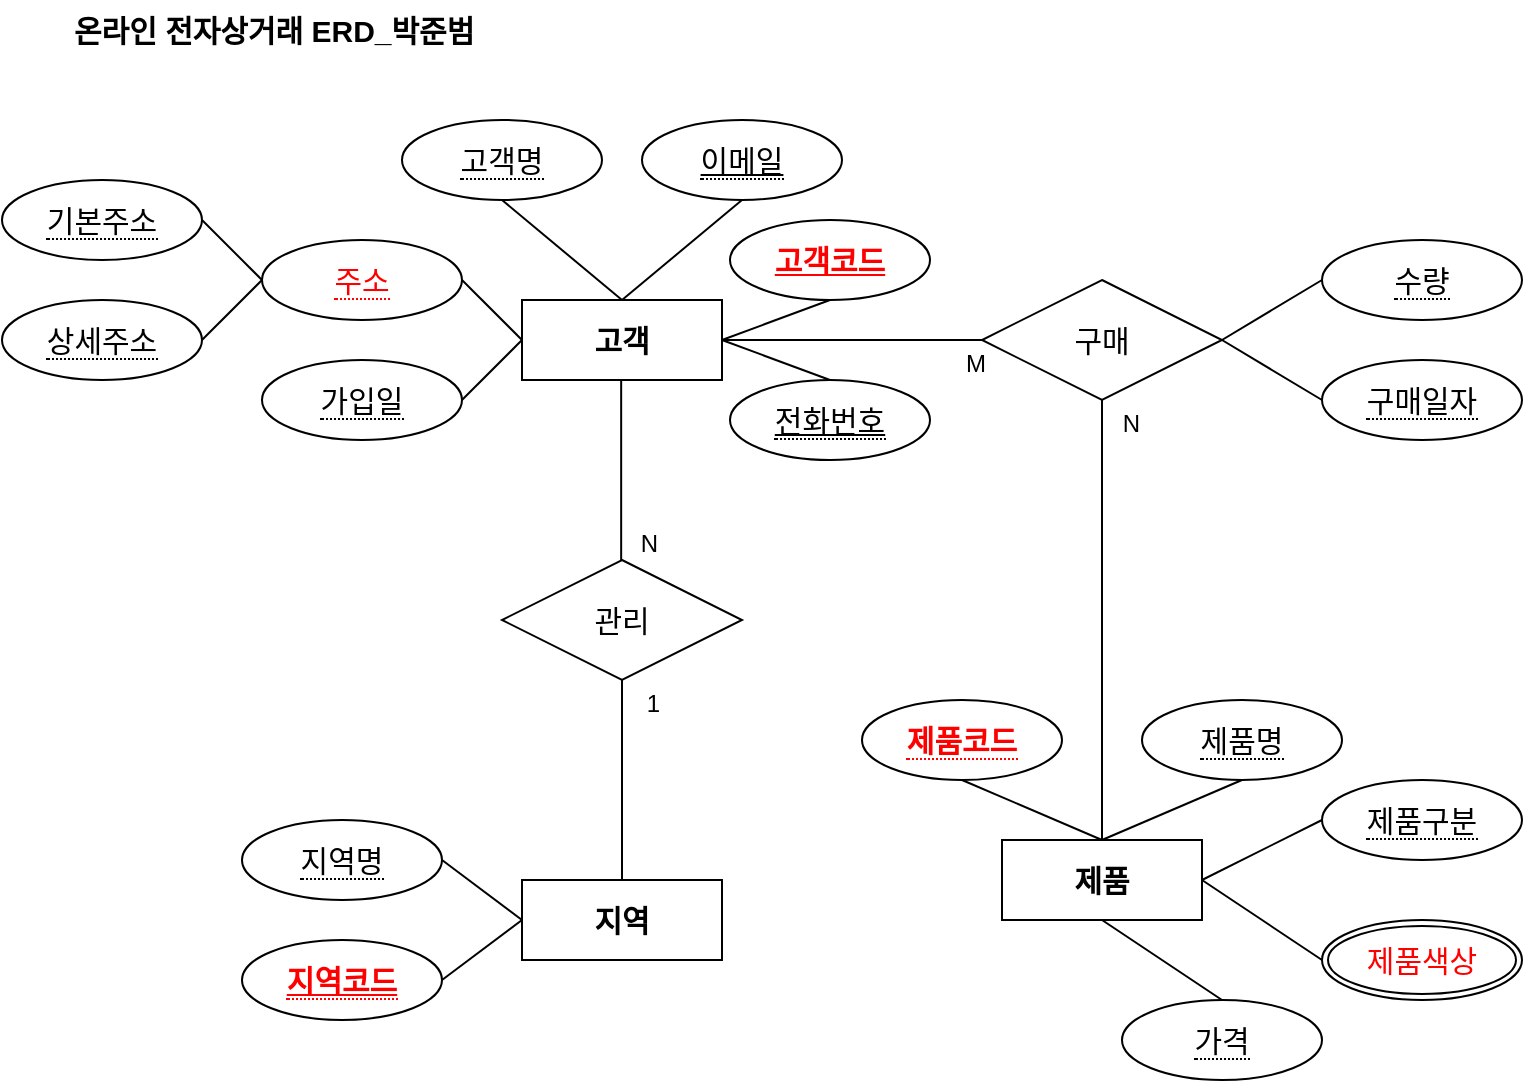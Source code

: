 <mxfile version="22.1.15" type="github">
  <diagram name="페이지-1" id="DEWDctHiFHOx_gTHMe10">
    <mxGraphModel dx="1195" dy="650" grid="0" gridSize="10" guides="1" tooltips="1" connect="1" arrows="1" fold="1" page="1" pageScale="1" pageWidth="827" pageHeight="1169" math="0" shadow="0">
      <root>
        <mxCell id="0" />
        <mxCell id="1" parent="0" />
        <mxCell id="I4Wp9UXoAShZS9qzrufF-14" value="지역" style="whiteSpace=wrap;html=1;align=center;fontSize=15;fontStyle=1" vertex="1" parent="1">
          <mxGeometry x="260" y="520" width="100" height="40" as="geometry" />
        </mxCell>
        <mxCell id="I4Wp9UXoAShZS9qzrufF-16" value="고객" style="whiteSpace=wrap;html=1;align=center;fontSize=15;fontStyle=1" vertex="1" parent="1">
          <mxGeometry x="260" y="230" width="100" height="40" as="geometry" />
        </mxCell>
        <mxCell id="I4Wp9UXoAShZS9qzrufF-17" value="&lt;span style=&quot;border-bottom: 1px dotted; font-size: 15px;&quot;&gt;기본주소&lt;/span&gt;" style="ellipse;whiteSpace=wrap;html=1;align=center;fontSize=15;" vertex="1" parent="1">
          <mxGeometry y="170" width="100" height="40" as="geometry" />
        </mxCell>
        <mxCell id="I4Wp9UXoAShZS9qzrufF-18" value="&lt;span style=&quot;border-bottom: 1px dotted; font-size: 15px;&quot;&gt;상세주소&lt;/span&gt;" style="ellipse;whiteSpace=wrap;html=1;align=center;fontSize=15;" vertex="1" parent="1">
          <mxGeometry y="230" width="100" height="40" as="geometry" />
        </mxCell>
        <mxCell id="I4Wp9UXoAShZS9qzrufF-19" value="&lt;span style=&quot;border-bottom: 1px dotted; font-size: 15px;&quot;&gt;가입일&lt;/span&gt;" style="ellipse;whiteSpace=wrap;html=1;align=center;fontSize=15;" vertex="1" parent="1">
          <mxGeometry x="130" y="260" width="100" height="40" as="geometry" />
        </mxCell>
        <mxCell id="I4Wp9UXoAShZS9qzrufF-21" value="&lt;span style=&quot;border-bottom: 1px dotted; font-size: 15px;&quot;&gt;주소&lt;/span&gt;" style="ellipse;whiteSpace=wrap;html=1;align=center;fontSize=15;fontColor=#FF0000;" vertex="1" parent="1">
          <mxGeometry x="130" y="200" width="100" height="40" as="geometry" />
        </mxCell>
        <mxCell id="I4Wp9UXoAShZS9qzrufF-23" value="고객코드" style="ellipse;whiteSpace=wrap;html=1;align=center;fontSize=15;fontStyle=5;fontColor=#FF0000;" vertex="1" parent="1">
          <mxGeometry x="364" y="190" width="100" height="40" as="geometry" />
        </mxCell>
        <mxCell id="I4Wp9UXoAShZS9qzrufF-24" value="&lt;span style=&quot;border-bottom: 1px dotted; font-size: 15px;&quot;&gt;이메일&lt;/span&gt;" style="ellipse;whiteSpace=wrap;html=1;align=center;fontSize=15;fontStyle=4" vertex="1" parent="1">
          <mxGeometry x="320" y="140" width="100" height="40" as="geometry" />
        </mxCell>
        <mxCell id="I4Wp9UXoAShZS9qzrufF-25" value="&lt;span style=&quot;border-bottom: 1px dotted; font-size: 15px;&quot;&gt;전화번호&lt;/span&gt;" style="ellipse;whiteSpace=wrap;html=1;align=center;fontSize=15;fontStyle=4" vertex="1" parent="1">
          <mxGeometry x="364" y="270" width="100" height="40" as="geometry" />
        </mxCell>
        <mxCell id="I4Wp9UXoAShZS9qzrufF-26" value="&lt;span style=&quot;border-bottom: 1px dotted; font-size: 15px;&quot;&gt;고객명&lt;/span&gt;" style="ellipse;whiteSpace=wrap;html=1;align=center;fontSize=15;" vertex="1" parent="1">
          <mxGeometry x="200" y="140" width="100" height="40" as="geometry" />
        </mxCell>
        <mxCell id="I4Wp9UXoAShZS9qzrufF-28" value="" style="endArrow=none;html=1;rounded=0;entryX=0;entryY=0.5;entryDx=0;entryDy=0;exitX=1;exitY=0.5;exitDx=0;exitDy=0;fontSize=15;align=center;" edge="1" parent="1" source="I4Wp9UXoAShZS9qzrufF-17" target="I4Wp9UXoAShZS9qzrufF-21">
          <mxGeometry width="50" height="50" relative="1" as="geometry">
            <mxPoint x="364" y="450" as="sourcePoint" />
            <mxPoint x="414" y="400" as="targetPoint" />
          </mxGeometry>
        </mxCell>
        <mxCell id="I4Wp9UXoAShZS9qzrufF-29" value="" style="endArrow=none;html=1;rounded=0;entryX=0;entryY=0.5;entryDx=0;entryDy=0;exitX=1;exitY=0.5;exitDx=0;exitDy=0;fontSize=15;align=center;" edge="1" parent="1" source="I4Wp9UXoAShZS9qzrufF-18" target="I4Wp9UXoAShZS9qzrufF-21">
          <mxGeometry width="50" height="50" relative="1" as="geometry">
            <mxPoint x="374" y="460" as="sourcePoint" />
            <mxPoint x="424" y="410" as="targetPoint" />
          </mxGeometry>
        </mxCell>
        <mxCell id="I4Wp9UXoAShZS9qzrufF-30" value="" style="endArrow=none;html=1;rounded=0;entryX=0;entryY=0.5;entryDx=0;entryDy=0;exitX=1;exitY=0.5;exitDx=0;exitDy=0;fontSize=15;align=center;" edge="1" parent="1" source="I4Wp9UXoAShZS9qzrufF-21" target="I4Wp9UXoAShZS9qzrufF-16">
          <mxGeometry width="50" height="50" relative="1" as="geometry">
            <mxPoint x="384" y="470" as="sourcePoint" />
            <mxPoint x="434" y="420" as="targetPoint" />
          </mxGeometry>
        </mxCell>
        <mxCell id="I4Wp9UXoAShZS9qzrufF-32" value="" style="endArrow=none;html=1;rounded=0;entryX=0;entryY=0.5;entryDx=0;entryDy=0;exitX=1;exitY=0.5;exitDx=0;exitDy=0;fontSize=15;align=center;" edge="1" parent="1" source="I4Wp9UXoAShZS9qzrufF-19" target="I4Wp9UXoAShZS9qzrufF-16">
          <mxGeometry width="50" height="50" relative="1" as="geometry">
            <mxPoint x="404" y="490" as="sourcePoint" />
            <mxPoint x="454" y="440" as="targetPoint" />
          </mxGeometry>
        </mxCell>
        <mxCell id="I4Wp9UXoAShZS9qzrufF-33" value="" style="endArrow=none;html=1;rounded=0;entryX=0.5;entryY=0;entryDx=0;entryDy=0;exitX=0.5;exitY=1;exitDx=0;exitDy=0;fontSize=15;align=center;" edge="1" parent="1" source="I4Wp9UXoAShZS9qzrufF-26" target="I4Wp9UXoAShZS9qzrufF-16">
          <mxGeometry width="50" height="50" relative="1" as="geometry">
            <mxPoint x="414" y="500" as="sourcePoint" />
            <mxPoint x="464" y="450" as="targetPoint" />
          </mxGeometry>
        </mxCell>
        <mxCell id="I4Wp9UXoAShZS9qzrufF-34" value="" style="endArrow=none;html=1;rounded=0;entryX=1;entryY=0.5;entryDx=0;entryDy=0;exitX=0.5;exitY=0;exitDx=0;exitDy=0;fontSize=15;align=center;" edge="1" parent="1" source="I4Wp9UXoAShZS9qzrufF-25" target="I4Wp9UXoAShZS9qzrufF-16">
          <mxGeometry width="50" height="50" relative="1" as="geometry">
            <mxPoint x="424" y="510" as="sourcePoint" />
            <mxPoint x="474" y="460" as="targetPoint" />
          </mxGeometry>
        </mxCell>
        <mxCell id="I4Wp9UXoAShZS9qzrufF-35" value="" style="endArrow=none;html=1;rounded=0;entryX=0.5;entryY=0;entryDx=0;entryDy=0;exitX=0.5;exitY=1;exitDx=0;exitDy=0;fontSize=15;align=center;" edge="1" parent="1" source="I4Wp9UXoAShZS9qzrufF-24" target="I4Wp9UXoAShZS9qzrufF-16">
          <mxGeometry width="50" height="50" relative="1" as="geometry">
            <mxPoint x="434" y="520" as="sourcePoint" />
            <mxPoint x="484" y="470" as="targetPoint" />
          </mxGeometry>
        </mxCell>
        <mxCell id="I4Wp9UXoAShZS9qzrufF-36" value="" style="endArrow=none;html=1;rounded=0;entryX=1;entryY=0.5;entryDx=0;entryDy=0;exitX=0.5;exitY=1;exitDx=0;exitDy=0;fontSize=15;align=center;" edge="1" parent="1" source="I4Wp9UXoAShZS9qzrufF-23" target="I4Wp9UXoAShZS9qzrufF-16">
          <mxGeometry width="50" height="50" relative="1" as="geometry">
            <mxPoint x="444" y="530" as="sourcePoint" />
            <mxPoint x="494" y="480" as="targetPoint" />
          </mxGeometry>
        </mxCell>
        <mxCell id="I4Wp9UXoAShZS9qzrufF-39" value="&lt;span style=&quot;border-bottom: 1px dotted; font-size: 15px;&quot;&gt;지역코드&lt;/span&gt;" style="ellipse;whiteSpace=wrap;html=1;align=center;fontSize=15;fontStyle=5;fontColor=#FF0000;" vertex="1" parent="1">
          <mxGeometry x="120" y="550" width="100" height="40" as="geometry" />
        </mxCell>
        <mxCell id="I4Wp9UXoAShZS9qzrufF-40" value="&lt;span style=&quot;border-bottom: 1px dotted; font-size: 15px;&quot;&gt;지역명&lt;/span&gt;" style="ellipse;whiteSpace=wrap;html=1;align=center;fontSize=15;" vertex="1" parent="1">
          <mxGeometry x="120" y="490" width="100" height="40" as="geometry" />
        </mxCell>
        <mxCell id="I4Wp9UXoAShZS9qzrufF-48" value="" style="endArrow=none;html=1;rounded=0;entryX=1;entryY=0.5;entryDx=0;entryDy=0;exitX=0;exitY=0.5;exitDx=0;exitDy=0;fontSize=15;align=center;" edge="1" parent="1" source="I4Wp9UXoAShZS9qzrufF-14" target="I4Wp9UXoAShZS9qzrufF-39">
          <mxGeometry width="50" height="50" relative="1" as="geometry">
            <mxPoint x="435" y="346" as="sourcePoint" />
            <mxPoint x="320" y="280" as="targetPoint" />
          </mxGeometry>
        </mxCell>
        <mxCell id="I4Wp9UXoAShZS9qzrufF-50" value="" style="endArrow=none;html=1;rounded=0;entryX=1;entryY=0.5;entryDx=0;entryDy=0;exitX=0;exitY=0.5;exitDx=0;exitDy=0;fontSize=15;align=center;" edge="1" parent="1" source="I4Wp9UXoAShZS9qzrufF-14" target="I4Wp9UXoAShZS9qzrufF-40">
          <mxGeometry width="50" height="50" relative="1" as="geometry">
            <mxPoint x="455" y="366" as="sourcePoint" />
            <mxPoint x="340" y="300" as="targetPoint" />
          </mxGeometry>
        </mxCell>
        <mxCell id="I4Wp9UXoAShZS9qzrufF-56" value="제품" style="whiteSpace=wrap;html=1;align=center;fontSize=15;fontStyle=1" vertex="1" parent="1">
          <mxGeometry x="500" y="500" width="100" height="40" as="geometry" />
        </mxCell>
        <mxCell id="I4Wp9UXoAShZS9qzrufF-58" value="&lt;span style=&quot;border-bottom: 1px dotted; font-size: 15px;&quot;&gt;가격&lt;/span&gt;" style="ellipse;whiteSpace=wrap;html=1;align=center;fontSize=15;" vertex="1" parent="1">
          <mxGeometry x="560" y="580" width="100" height="40" as="geometry" />
        </mxCell>
        <mxCell id="I4Wp9UXoAShZS9qzrufF-59" value="&lt;span style=&quot;border-bottom: 1px dotted; font-size: 15px;&quot;&gt;제품구분&lt;/span&gt;" style="ellipse;whiteSpace=wrap;html=1;align=center;fontSize=15;" vertex="1" parent="1">
          <mxGeometry x="660" y="470" width="100" height="40" as="geometry" />
        </mxCell>
        <mxCell id="I4Wp9UXoAShZS9qzrufF-60" value="&lt;span style=&quot;border-bottom: 1px dotted; font-size: 15px;&quot;&gt;제품명&lt;/span&gt;" style="ellipse;whiteSpace=wrap;html=1;align=center;fontSize=15;" vertex="1" parent="1">
          <mxGeometry x="570" y="430" width="100" height="40" as="geometry" />
        </mxCell>
        <mxCell id="I4Wp9UXoAShZS9qzrufF-61" value="&lt;span style=&quot;border-bottom: 1px dotted; font-size: 15px;&quot;&gt;제품코드&lt;/span&gt;" style="ellipse;whiteSpace=wrap;html=1;align=center;fontSize=15;fontStyle=1;fontColor=#FF0000;" vertex="1" parent="1">
          <mxGeometry x="430" y="430" width="100" height="40" as="geometry" />
        </mxCell>
        <mxCell id="I4Wp9UXoAShZS9qzrufF-62" value="제품색상" style="ellipse;shape=doubleEllipse;margin=3;whiteSpace=wrap;html=1;align=center;fontSize=15;fontColor=#FF0000;" vertex="1" parent="1">
          <mxGeometry x="660" y="540" width="100" height="40" as="geometry" />
        </mxCell>
        <mxCell id="I4Wp9UXoAShZS9qzrufF-64" value="" style="endArrow=none;html=1;rounded=0;entryX=0.5;entryY=1;entryDx=0;entryDy=0;exitX=0.5;exitY=0;exitDx=0;exitDy=0;fontSize=15;align=center;" edge="1" parent="1" source="I4Wp9UXoAShZS9qzrufF-58" target="I4Wp9UXoAShZS9qzrufF-56">
          <mxGeometry width="50" height="50" relative="1" as="geometry">
            <mxPoint x="335" y="536" as="sourcePoint" />
            <mxPoint x="220" y="470" as="targetPoint" />
          </mxGeometry>
        </mxCell>
        <mxCell id="I4Wp9UXoAShZS9qzrufF-65" value="" style="endArrow=none;html=1;rounded=0;entryX=1;entryY=0.5;entryDx=0;entryDy=0;exitX=0;exitY=0.5;exitDx=0;exitDy=0;fontSize=15;align=center;" edge="1" parent="1" source="I4Wp9UXoAShZS9qzrufF-62" target="I4Wp9UXoAShZS9qzrufF-56">
          <mxGeometry width="50" height="50" relative="1" as="geometry">
            <mxPoint x="345" y="546" as="sourcePoint" />
            <mxPoint x="230" y="480" as="targetPoint" />
          </mxGeometry>
        </mxCell>
        <mxCell id="I4Wp9UXoAShZS9qzrufF-66" value="" style="endArrow=none;html=1;rounded=0;entryX=1;entryY=0.5;entryDx=0;entryDy=0;exitX=0;exitY=0.5;exitDx=0;exitDy=0;fontSize=15;align=center;" edge="1" parent="1" source="I4Wp9UXoAShZS9qzrufF-59" target="I4Wp9UXoAShZS9qzrufF-56">
          <mxGeometry width="50" height="50" relative="1" as="geometry">
            <mxPoint x="355" y="556" as="sourcePoint" />
            <mxPoint x="240" y="490" as="targetPoint" />
          </mxGeometry>
        </mxCell>
        <mxCell id="I4Wp9UXoAShZS9qzrufF-67" value="" style="endArrow=none;html=1;rounded=0;entryX=0.5;entryY=0;entryDx=0;entryDy=0;exitX=0.5;exitY=1;exitDx=0;exitDy=0;fontSize=15;align=center;" edge="1" parent="1" source="I4Wp9UXoAShZS9qzrufF-60" target="I4Wp9UXoAShZS9qzrufF-56">
          <mxGeometry width="50" height="50" relative="1" as="geometry">
            <mxPoint x="365" y="566" as="sourcePoint" />
            <mxPoint x="250" y="500" as="targetPoint" />
          </mxGeometry>
        </mxCell>
        <mxCell id="I4Wp9UXoAShZS9qzrufF-68" value="" style="endArrow=none;html=1;rounded=0;entryX=0.5;entryY=0;entryDx=0;entryDy=0;exitX=0.5;exitY=1;exitDx=0;exitDy=0;fontSize=15;align=center;" edge="1" parent="1" source="I4Wp9UXoAShZS9qzrufF-61" target="I4Wp9UXoAShZS9qzrufF-56">
          <mxGeometry width="50" height="50" relative="1" as="geometry">
            <mxPoint x="375" y="576" as="sourcePoint" />
            <mxPoint x="260" y="510" as="targetPoint" />
          </mxGeometry>
        </mxCell>
        <mxCell id="I4Wp9UXoAShZS9qzrufF-69" value="구매" style="shape=rhombus;perimeter=rhombusPerimeter;whiteSpace=wrap;html=1;align=center;fontSize=15;" vertex="1" parent="1">
          <mxGeometry x="490" y="220" width="120" height="60" as="geometry" />
        </mxCell>
        <mxCell id="I4Wp9UXoAShZS9qzrufF-72" value="&lt;span style=&quot;border-bottom: 1px dotted; font-size: 15px;&quot;&gt;구매일자&lt;/span&gt;" style="ellipse;whiteSpace=wrap;html=1;align=center;fontSize=15;" vertex="1" parent="1">
          <mxGeometry x="660" y="260" width="100" height="40" as="geometry" />
        </mxCell>
        <mxCell id="I4Wp9UXoAShZS9qzrufF-73" value="&lt;span style=&quot;border-bottom: 1px dotted; font-size: 15px;&quot;&gt;수량&lt;/span&gt;" style="ellipse;whiteSpace=wrap;html=1;align=center;fontSize=15;" vertex="1" parent="1">
          <mxGeometry x="660" y="200" width="100" height="40" as="geometry" />
        </mxCell>
        <mxCell id="I4Wp9UXoAShZS9qzrufF-74" value="" style="endArrow=none;html=1;rounded=0;entryX=0;entryY=0.5;entryDx=0;entryDy=0;exitX=1;exitY=0.5;exitDx=0;exitDy=0;" edge="1" parent="1" source="I4Wp9UXoAShZS9qzrufF-69" target="I4Wp9UXoAShZS9qzrufF-72">
          <mxGeometry relative="1" as="geometry">
            <mxPoint x="715" y="410" as="sourcePoint" />
            <mxPoint x="725" y="220" as="targetPoint" />
          </mxGeometry>
        </mxCell>
        <mxCell id="I4Wp9UXoAShZS9qzrufF-75" value="" style="endArrow=none;html=1;rounded=0;entryX=0;entryY=0.5;entryDx=0;entryDy=0;exitX=1;exitY=0.5;exitDx=0;exitDy=0;" edge="1" parent="1" source="I4Wp9UXoAShZS9qzrufF-69" target="I4Wp9UXoAShZS9qzrufF-73">
          <mxGeometry relative="1" as="geometry">
            <mxPoint x="620" y="335" as="sourcePoint" />
            <mxPoint x="630" y="145" as="targetPoint" />
          </mxGeometry>
        </mxCell>
        <mxCell id="I4Wp9UXoAShZS9qzrufF-76" value="관리" style="shape=rhombus;perimeter=rhombusPerimeter;whiteSpace=wrap;html=1;align=center;fontSize=15;" vertex="1" parent="1">
          <mxGeometry x="250" y="360" width="120" height="60" as="geometry" />
        </mxCell>
        <mxCell id="I4Wp9UXoAShZS9qzrufF-79" value="" style="endArrow=none;html=1;rounded=0;exitX=0.5;exitY=1;exitDx=0;exitDy=0;entryX=0.5;entryY=0;entryDx=0;entryDy=0;" edge="1" parent="1">
          <mxGeometry relative="1" as="geometry">
            <mxPoint x="309.58" y="270" as="sourcePoint" />
            <mxPoint x="309.58" y="360" as="targetPoint" />
          </mxGeometry>
        </mxCell>
        <mxCell id="I4Wp9UXoAShZS9qzrufF-80" value="N" style="resizable=0;html=1;whiteSpace=wrap;align=right;verticalAlign=bottom;" connectable="0" vertex="1" parent="I4Wp9UXoAShZS9qzrufF-79">
          <mxGeometry x="1" relative="1" as="geometry">
            <mxPoint x="20" as="offset" />
          </mxGeometry>
        </mxCell>
        <mxCell id="I4Wp9UXoAShZS9qzrufF-81" value="" style="endArrow=none;html=1;rounded=0;exitX=0.5;exitY=0;exitDx=0;exitDy=0;entryX=0.5;entryY=1;entryDx=0;entryDy=0;" edge="1" parent="1" source="I4Wp9UXoAShZS9qzrufF-14" target="I4Wp9UXoAShZS9qzrufF-76">
          <mxGeometry relative="1" as="geometry">
            <mxPoint x="360" y="390" as="sourcePoint" />
            <mxPoint x="520" y="390" as="targetPoint" />
          </mxGeometry>
        </mxCell>
        <mxCell id="I4Wp9UXoAShZS9qzrufF-82" value="1" style="resizable=0;html=1;whiteSpace=wrap;align=right;verticalAlign=bottom;" connectable="0" vertex="1" parent="I4Wp9UXoAShZS9qzrufF-81">
          <mxGeometry x="1" relative="1" as="geometry">
            <mxPoint x="20" y="20" as="offset" />
          </mxGeometry>
        </mxCell>
        <mxCell id="I4Wp9UXoAShZS9qzrufF-83" value="" style="endArrow=none;html=1;rounded=0;entryX=0.5;entryY=0;entryDx=0;entryDy=0;exitX=0.5;exitY=1;exitDx=0;exitDy=0;" edge="1" parent="1" source="I4Wp9UXoAShZS9qzrufF-69" target="I4Wp9UXoAShZS9qzrufF-56">
          <mxGeometry relative="1" as="geometry">
            <mxPoint x="360" y="390" as="sourcePoint" />
            <mxPoint x="520" y="390" as="targetPoint" />
          </mxGeometry>
        </mxCell>
        <mxCell id="I4Wp9UXoAShZS9qzrufF-85" value="N" style="resizable=0;html=1;whiteSpace=wrap;align=right;verticalAlign=bottom;" connectable="0" vertex="1" parent="I4Wp9UXoAShZS9qzrufF-83">
          <mxGeometry x="1" relative="1" as="geometry">
            <mxPoint x="20" y="-200" as="offset" />
          </mxGeometry>
        </mxCell>
        <mxCell id="I4Wp9UXoAShZS9qzrufF-86" value="" style="endArrow=none;html=1;rounded=0;exitX=0;exitY=0.5;exitDx=0;exitDy=0;entryX=1;entryY=0.5;entryDx=0;entryDy=0;" edge="1" parent="1" source="I4Wp9UXoAShZS9qzrufF-69" target="I4Wp9UXoAShZS9qzrufF-16">
          <mxGeometry relative="1" as="geometry">
            <mxPoint x="360" y="390" as="sourcePoint" />
            <mxPoint x="520" y="390" as="targetPoint" />
          </mxGeometry>
        </mxCell>
        <mxCell id="I4Wp9UXoAShZS9qzrufF-87" value="M" style="resizable=0;html=1;whiteSpace=wrap;align=left;verticalAlign=bottom;" connectable="0" vertex="1" parent="I4Wp9UXoAShZS9qzrufF-86">
          <mxGeometry x="-1" relative="1" as="geometry">
            <mxPoint x="-10" y="20" as="offset" />
          </mxGeometry>
        </mxCell>
        <mxCell id="I4Wp9UXoAShZS9qzrufF-95" value="온라인 전자상거래 ERD_박준범" style="text;strokeColor=none;fillColor=none;spacingLeft=4;spacingRight=4;overflow=hidden;rotatable=0;points=[[0,0.5],[1,0.5]];portConstraint=eastwest;fontSize=15;whiteSpace=wrap;html=1;fontStyle=1" vertex="1" parent="1">
          <mxGeometry x="30" y="80" width="230" height="30" as="geometry" />
        </mxCell>
      </root>
    </mxGraphModel>
  </diagram>
</mxfile>
